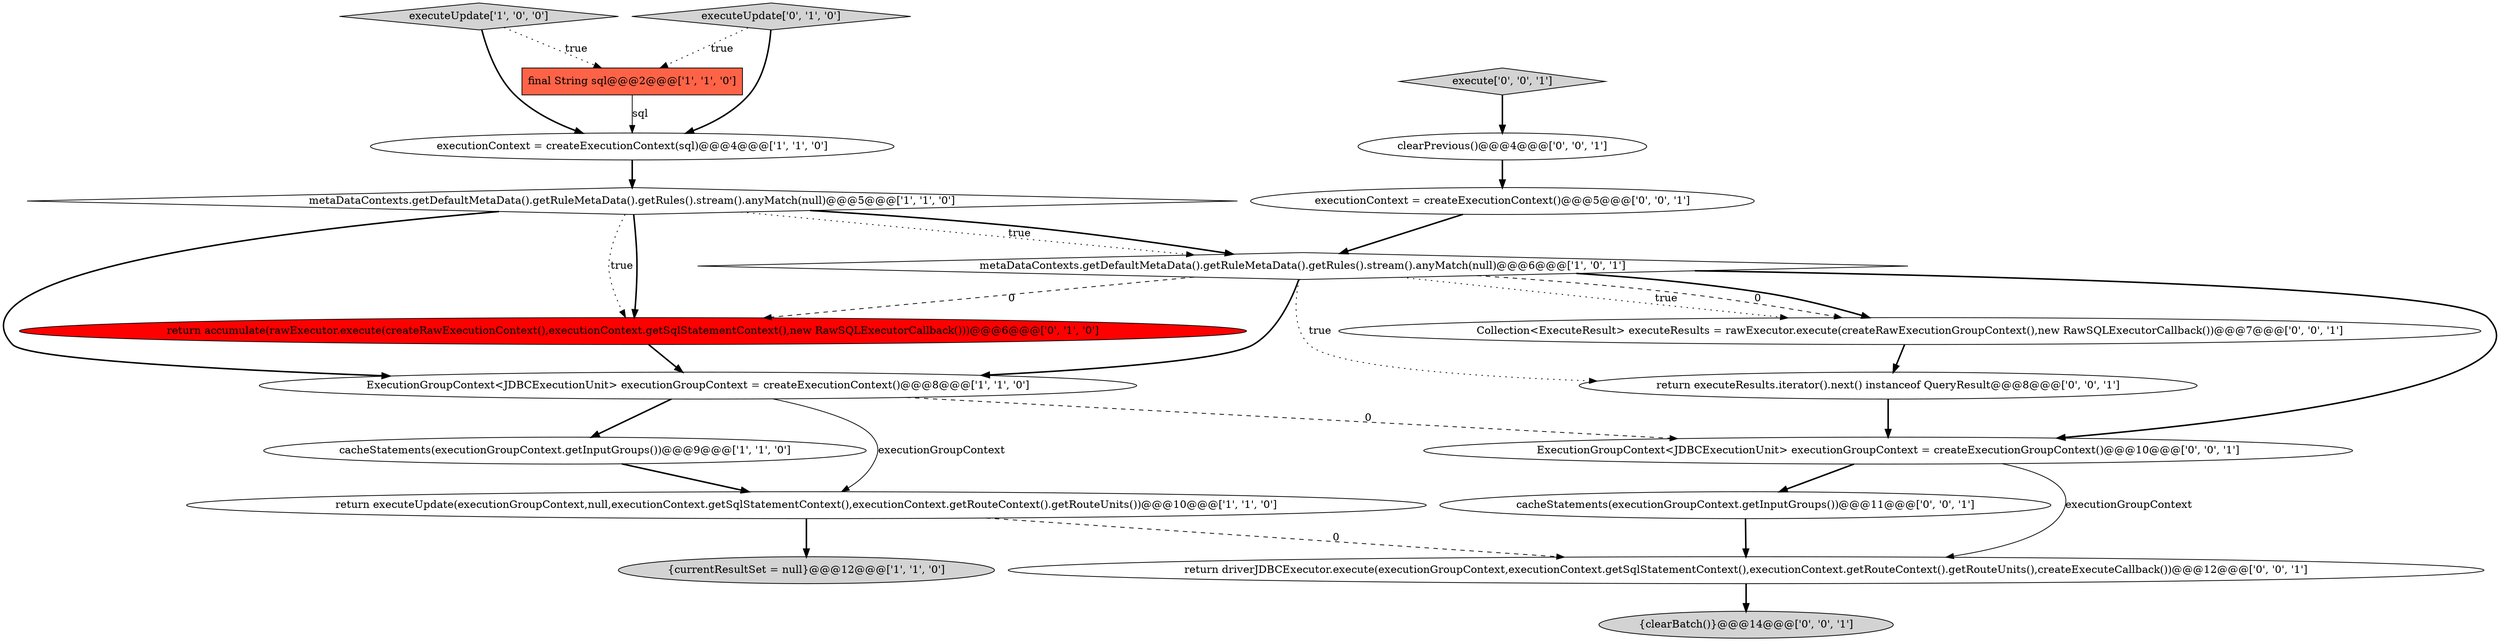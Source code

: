 digraph {
1 [style = filled, label = "return executeUpdate(executionGroupContext,null,executionContext.getSqlStatementContext(),executionContext.getRouteContext().getRouteUnits())@@@10@@@['1', '1', '0']", fillcolor = white, shape = ellipse image = "AAA0AAABBB1BBB"];
6 [style = filled, label = "final String sql@@@2@@@['1', '1', '0']", fillcolor = tomato, shape = box image = "AAA0AAABBB1BBB"];
3 [style = filled, label = "executeUpdate['1', '0', '0']", fillcolor = lightgray, shape = diamond image = "AAA0AAABBB1BBB"];
18 [style = filled, label = "return executeResults.iterator().next() instanceof QueryResult@@@8@@@['0', '0', '1']", fillcolor = white, shape = ellipse image = "AAA0AAABBB3BBB"];
2 [style = filled, label = "ExecutionGroupContext<JDBCExecutionUnit> executionGroupContext = createExecutionContext()@@@8@@@['1', '1', '0']", fillcolor = white, shape = ellipse image = "AAA0AAABBB1BBB"];
0 [style = filled, label = "metaDataContexts.getDefaultMetaData().getRuleMetaData().getRules().stream().anyMatch(null)@@@6@@@['1', '0', '1']", fillcolor = white, shape = diamond image = "AAA0AAABBB1BBB"];
16 [style = filled, label = "{clearBatch()}@@@14@@@['0', '0', '1']", fillcolor = lightgray, shape = ellipse image = "AAA0AAABBB3BBB"];
19 [style = filled, label = "execute['0', '0', '1']", fillcolor = lightgray, shape = diamond image = "AAA0AAABBB3BBB"];
17 [style = filled, label = "ExecutionGroupContext<JDBCExecutionUnit> executionGroupContext = createExecutionGroupContext()@@@10@@@['0', '0', '1']", fillcolor = white, shape = ellipse image = "AAA0AAABBB3BBB"];
5 [style = filled, label = "metaDataContexts.getDefaultMetaData().getRuleMetaData().getRules().stream().anyMatch(null)@@@5@@@['1', '1', '0']", fillcolor = white, shape = diamond image = "AAA0AAABBB1BBB"];
8 [style = filled, label = "{currentResultSet = null}@@@12@@@['1', '1', '0']", fillcolor = lightgray, shape = ellipse image = "AAA0AAABBB1BBB"];
9 [style = filled, label = "return accumulate(rawExecutor.execute(createRawExecutionContext(),executionContext.getSqlStatementContext(),new RawSQLExecutorCallback()))@@@6@@@['0', '1', '0']", fillcolor = red, shape = ellipse image = "AAA1AAABBB2BBB"];
10 [style = filled, label = "executeUpdate['0', '1', '0']", fillcolor = lightgray, shape = diamond image = "AAA0AAABBB2BBB"];
13 [style = filled, label = "cacheStatements(executionGroupContext.getInputGroups())@@@11@@@['0', '0', '1']", fillcolor = white, shape = ellipse image = "AAA0AAABBB3BBB"];
14 [style = filled, label = "executionContext = createExecutionContext()@@@5@@@['0', '0', '1']", fillcolor = white, shape = ellipse image = "AAA0AAABBB3BBB"];
15 [style = filled, label = "Collection<ExecuteResult> executeResults = rawExecutor.execute(createRawExecutionGroupContext(),new RawSQLExecutorCallback())@@@7@@@['0', '0', '1']", fillcolor = white, shape = ellipse image = "AAA0AAABBB3BBB"];
7 [style = filled, label = "cacheStatements(executionGroupContext.getInputGroups())@@@9@@@['1', '1', '0']", fillcolor = white, shape = ellipse image = "AAA0AAABBB1BBB"];
12 [style = filled, label = "clearPrevious()@@@4@@@['0', '0', '1']", fillcolor = white, shape = ellipse image = "AAA0AAABBB3BBB"];
4 [style = filled, label = "executionContext = createExecutionContext(sql)@@@4@@@['1', '1', '0']", fillcolor = white, shape = ellipse image = "AAA0AAABBB1BBB"];
11 [style = filled, label = "return driverJDBCExecutor.execute(executionGroupContext,executionContext.getSqlStatementContext(),executionContext.getRouteContext().getRouteUnits(),createExecuteCallback())@@@12@@@['0', '0', '1']", fillcolor = white, shape = ellipse image = "AAA0AAABBB3BBB"];
11->16 [style = bold, label=""];
10->6 [style = dotted, label="true"];
7->1 [style = bold, label=""];
1->8 [style = bold, label=""];
5->9 [style = bold, label=""];
0->18 [style = dotted, label="true"];
19->12 [style = bold, label=""];
9->2 [style = bold, label=""];
0->17 [style = bold, label=""];
6->4 [style = solid, label="sql"];
0->15 [style = dotted, label="true"];
0->2 [style = bold, label=""];
18->17 [style = bold, label=""];
0->15 [style = dashed, label="0"];
5->0 [style = dotted, label="true"];
3->6 [style = dotted, label="true"];
2->17 [style = dashed, label="0"];
3->4 [style = bold, label=""];
15->18 [style = bold, label=""];
2->1 [style = solid, label="executionGroupContext"];
0->15 [style = bold, label=""];
13->11 [style = bold, label=""];
5->2 [style = bold, label=""];
14->0 [style = bold, label=""];
5->0 [style = bold, label=""];
1->11 [style = dashed, label="0"];
17->11 [style = solid, label="executionGroupContext"];
12->14 [style = bold, label=""];
10->4 [style = bold, label=""];
5->9 [style = dotted, label="true"];
17->13 [style = bold, label=""];
2->7 [style = bold, label=""];
0->9 [style = dashed, label="0"];
4->5 [style = bold, label=""];
}
